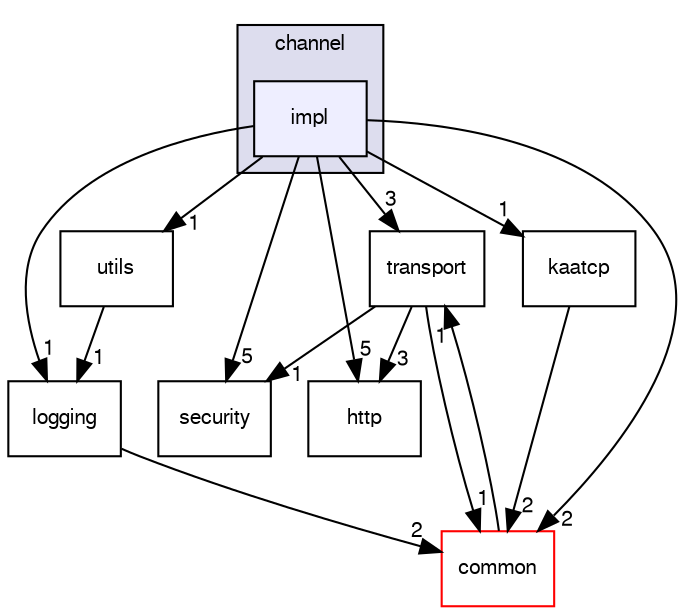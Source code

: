 digraph "/var/lib/jenkins/workspace/kaa_stable/client/client-multi/client-cpp/kaa/channel/impl" {
  bgcolor=transparent;
  compound=true
  node [ fontsize="10", fontname="FreeSans"];
  edge [ labelfontsize="10", labelfontname="FreeSans"];
  subgraph clusterdir_e0d3c5e08d2a34b96d39e895ad0bbab8 {
    graph [ bgcolor="#ddddee", pencolor="black", label="channel" fontname="FreeSans", fontsize="10", URL="dir_e0d3c5e08d2a34b96d39e895ad0bbab8.html"]
  dir_db69d477680a27f54447d1c8bac6375c [shape=box, label="impl", style="filled", fillcolor="#eeeeff", pencolor="black", URL="dir_db69d477680a27f54447d1c8bac6375c.html"];
  }
  dir_9778d4bf6183422a66b3de3497a3ecbf [shape=box label="security" URL="dir_9778d4bf6183422a66b3de3497a3ecbf.html"];
  dir_3df7e76c44d941fae8903687d8eead5b [shape=box label="logging" URL="dir_3df7e76c44d941fae8903687d8eead5b.html"];
  dir_1ce304b01336447395af3637d7d1b29f [shape=box label="common" color="red" URL="dir_1ce304b01336447395af3637d7d1b29f.html"];
  dir_ca18eb745051c7269b315ff016123919 [shape=box label="utils" URL="dir_ca18eb745051c7269b315ff016123919.html"];
  dir_0f74aed913855a8ac373e87458ac2ffb [shape=box label="http" URL="dir_0f74aed913855a8ac373e87458ac2ffb.html"];
  dir_9859074c69d47fa78b6e468178f1601b [shape=box label="transport" URL="dir_9859074c69d47fa78b6e468178f1601b.html"];
  dir_dde3a508c72b038fc5a353259d77a8e9 [shape=box label="kaatcp" URL="dir_dde3a508c72b038fc5a353259d77a8e9.html"];
  dir_3df7e76c44d941fae8903687d8eead5b->dir_1ce304b01336447395af3637d7d1b29f [headlabel="2", labeldistance=1.5 headhref="dir_000025_000014.html"];
  dir_1ce304b01336447395af3637d7d1b29f->dir_9859074c69d47fa78b6e468178f1601b [headlabel="1", labeldistance=1.5 headhref="dir_000014_000031.html"];
  dir_db69d477680a27f54447d1c8bac6375c->dir_9778d4bf6183422a66b3de3497a3ecbf [headlabel="5", labeldistance=1.5 headhref="dir_000012_000029.html"];
  dir_db69d477680a27f54447d1c8bac6375c->dir_3df7e76c44d941fae8903687d8eead5b [headlabel="1", labeldistance=1.5 headhref="dir_000012_000025.html"];
  dir_db69d477680a27f54447d1c8bac6375c->dir_1ce304b01336447395af3637d7d1b29f [headlabel="2", labeldistance=1.5 headhref="dir_000012_000014.html"];
  dir_db69d477680a27f54447d1c8bac6375c->dir_ca18eb745051c7269b315ff016123919 [headlabel="1", labeldistance=1.5 headhref="dir_000012_000032.html"];
  dir_db69d477680a27f54447d1c8bac6375c->dir_0f74aed913855a8ac373e87458ac2ffb [headlabel="5", labeldistance=1.5 headhref="dir_000012_000022.html"];
  dir_db69d477680a27f54447d1c8bac6375c->dir_9859074c69d47fa78b6e468178f1601b [headlabel="3", labeldistance=1.5 headhref="dir_000012_000031.html"];
  dir_db69d477680a27f54447d1c8bac6375c->dir_dde3a508c72b038fc5a353259d77a8e9 [headlabel="1", labeldistance=1.5 headhref="dir_000012_000023.html"];
  dir_ca18eb745051c7269b315ff016123919->dir_3df7e76c44d941fae8903687d8eead5b [headlabel="1", labeldistance=1.5 headhref="dir_000032_000025.html"];
  dir_9859074c69d47fa78b6e468178f1601b->dir_9778d4bf6183422a66b3de3497a3ecbf [headlabel="1", labeldistance=1.5 headhref="dir_000031_000029.html"];
  dir_9859074c69d47fa78b6e468178f1601b->dir_1ce304b01336447395af3637d7d1b29f [headlabel="1", labeldistance=1.5 headhref="dir_000031_000014.html"];
  dir_9859074c69d47fa78b6e468178f1601b->dir_0f74aed913855a8ac373e87458ac2ffb [headlabel="3", labeldistance=1.5 headhref="dir_000031_000022.html"];
  dir_dde3a508c72b038fc5a353259d77a8e9->dir_1ce304b01336447395af3637d7d1b29f [headlabel="2", labeldistance=1.5 headhref="dir_000023_000014.html"];
}
